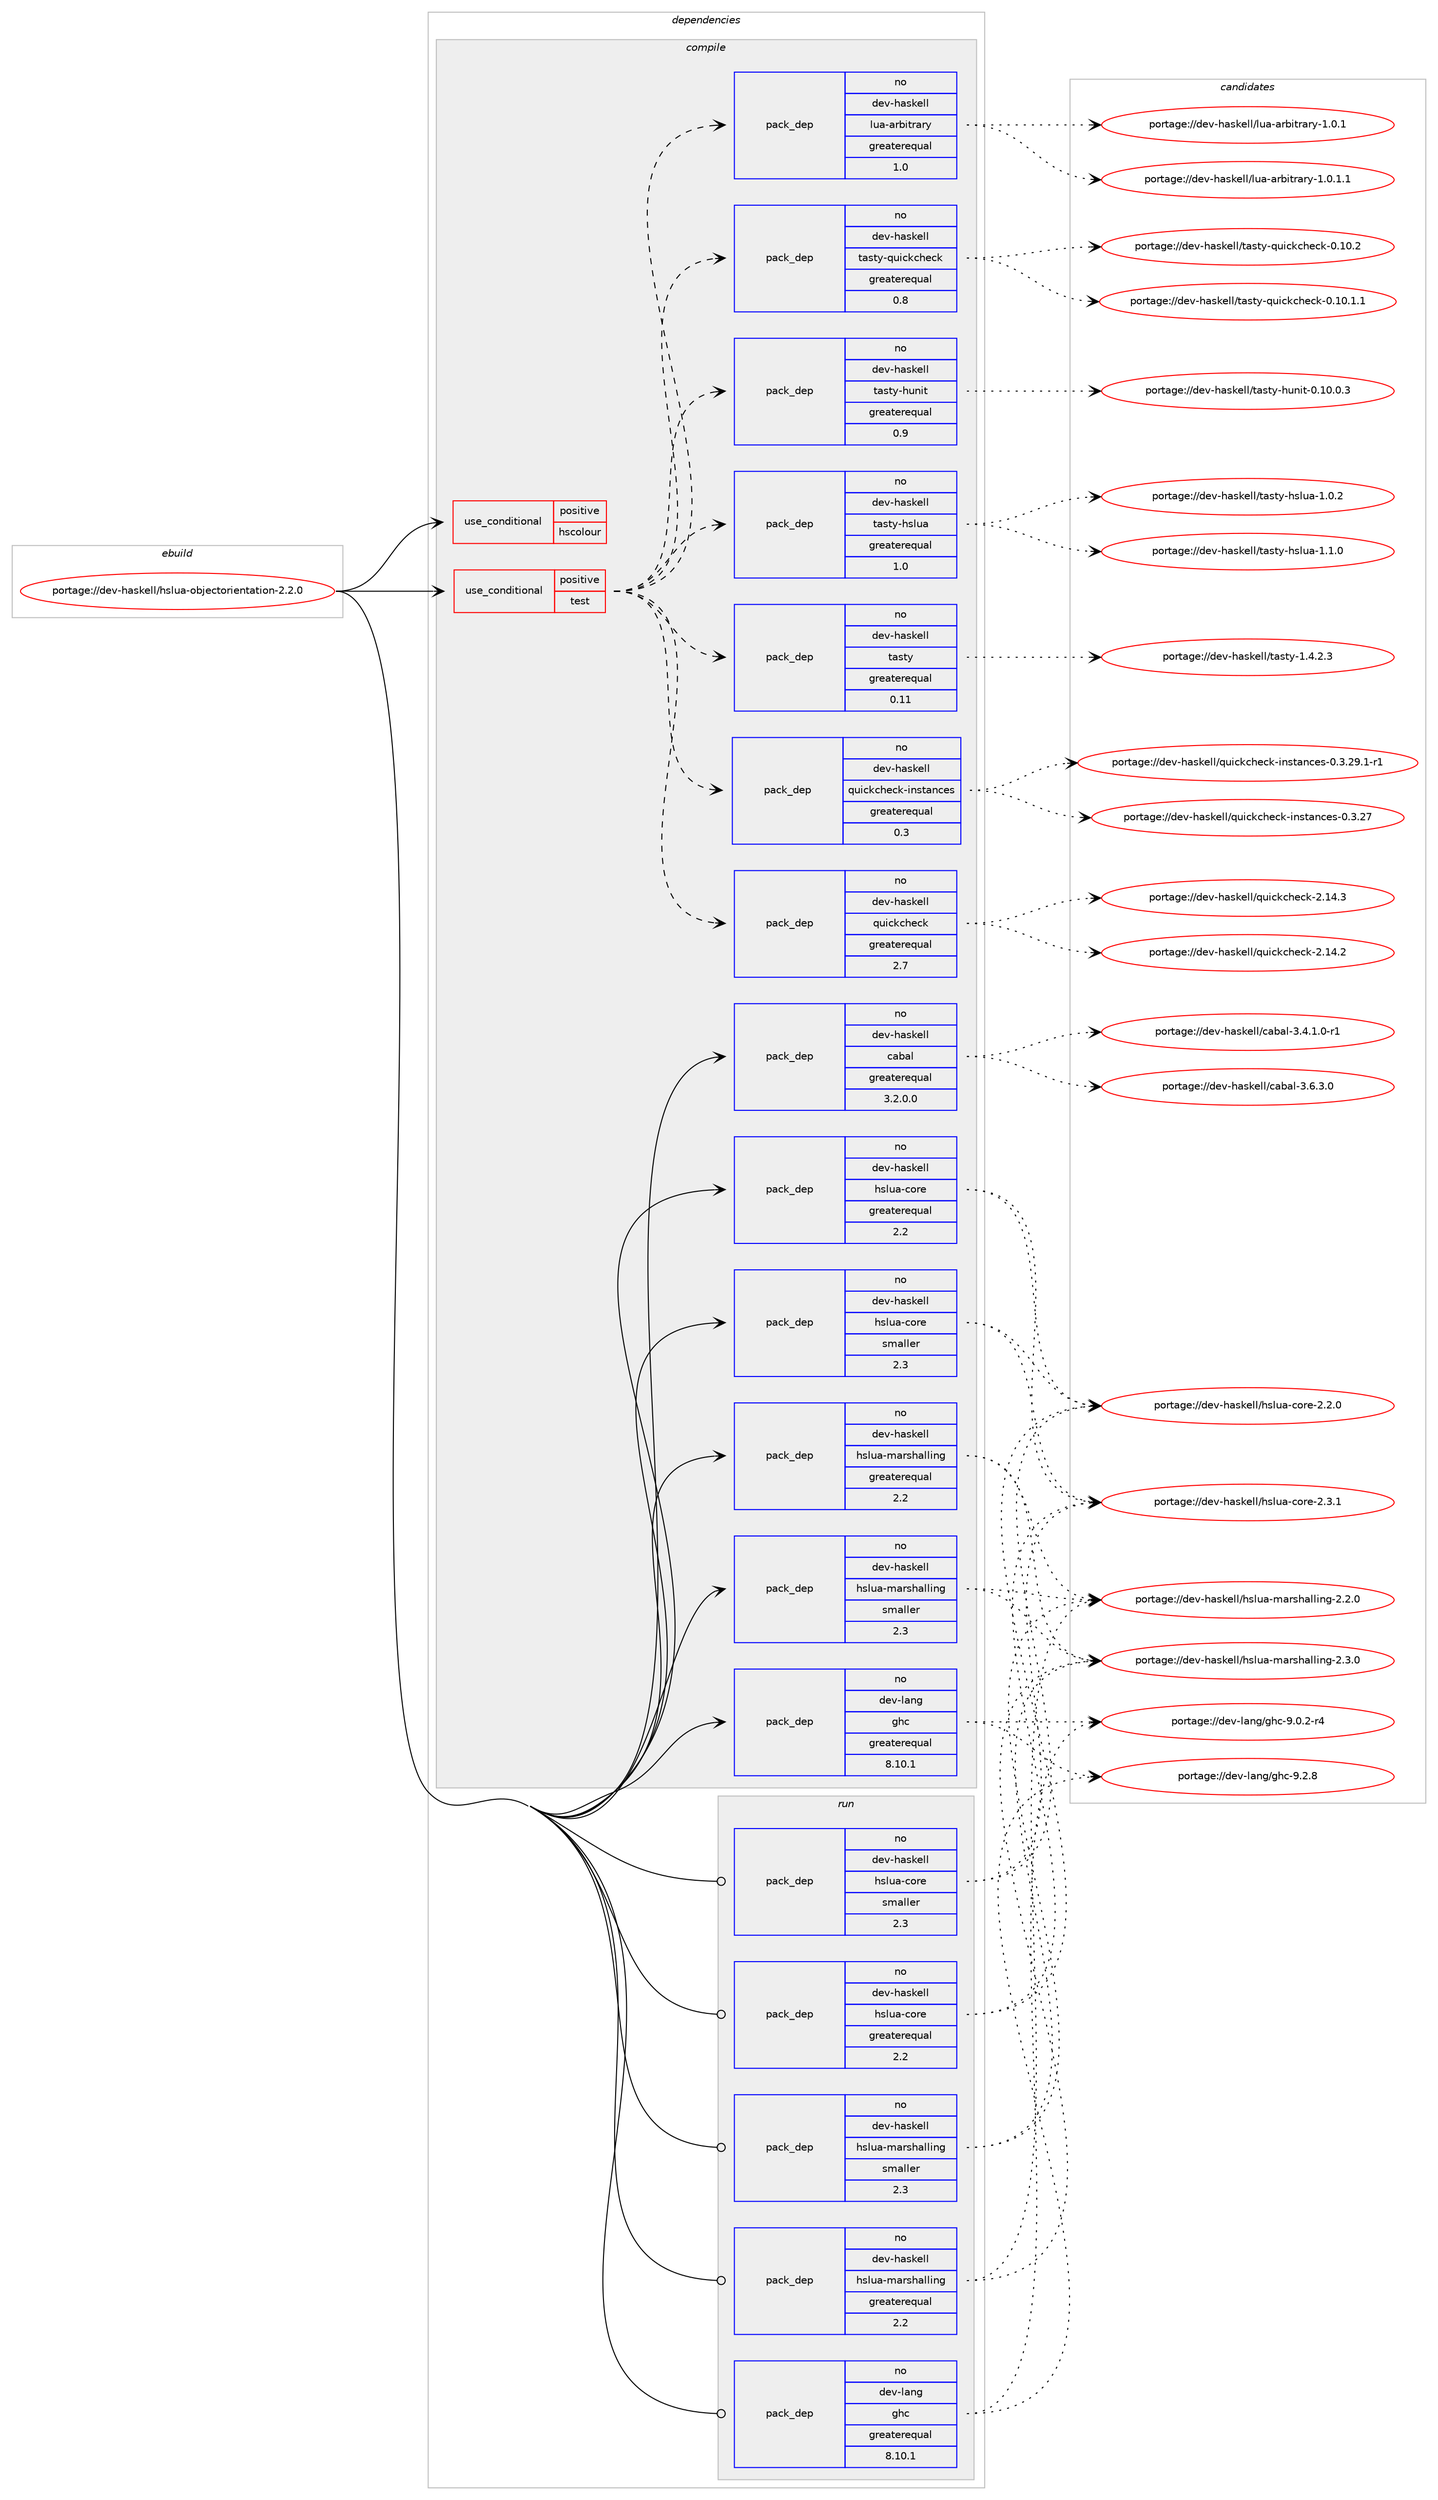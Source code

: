 digraph prolog {

# *************
# Graph options
# *************

newrank=true;
concentrate=true;
compound=true;
graph [rankdir=LR,fontname=Helvetica,fontsize=10,ranksep=1.5];#, ranksep=2.5, nodesep=0.2];
edge  [arrowhead=vee];
node  [fontname=Helvetica,fontsize=10];

# **********
# The ebuild
# **********

subgraph cluster_leftcol {
color=gray;
rank=same;
label=<<i>ebuild</i>>;
id [label="portage://dev-haskell/hslua-objectorientation-2.2.0", color=red, width=4, href="../dev-haskell/hslua-objectorientation-2.2.0.svg"];
}

# ****************
# The dependencies
# ****************

subgraph cluster_midcol {
color=gray;
label=<<i>dependencies</i>>;
subgraph cluster_compile {
fillcolor="#eeeeee";
style=filled;
label=<<i>compile</i>>;
subgraph cond19930 {
dependency38745 [label=<<TABLE BORDER="0" CELLBORDER="1" CELLSPACING="0" CELLPADDING="4"><TR><TD ROWSPAN="3" CELLPADDING="10">use_conditional</TD></TR><TR><TD>positive</TD></TR><TR><TD>hscolour</TD></TR></TABLE>>, shape=none, color=red];
# *** BEGIN UNKNOWN DEPENDENCY TYPE (TODO) ***
# dependency38745 -> package_dependency(portage://dev-haskell/hslua-objectorientation-2.2.0,install,no,dev-haskell,hscolour,none,[,,],[],[])
# *** END UNKNOWN DEPENDENCY TYPE (TODO) ***

}
id:e -> dependency38745:w [weight=20,style="solid",arrowhead="vee"];
subgraph cond19931 {
dependency38746 [label=<<TABLE BORDER="0" CELLBORDER="1" CELLSPACING="0" CELLPADDING="4"><TR><TD ROWSPAN="3" CELLPADDING="10">use_conditional</TD></TR><TR><TD>positive</TD></TR><TR><TD>test</TD></TR></TABLE>>, shape=none, color=red];
subgraph pack17849 {
dependency38747 [label=<<TABLE BORDER="0" CELLBORDER="1" CELLSPACING="0" CELLPADDING="4" WIDTH="220"><TR><TD ROWSPAN="6" CELLPADDING="30">pack_dep</TD></TR><TR><TD WIDTH="110">no</TD></TR><TR><TD>dev-haskell</TD></TR><TR><TD>lua-arbitrary</TD></TR><TR><TD>greaterequal</TD></TR><TR><TD>1.0</TD></TR></TABLE>>, shape=none, color=blue];
}
dependency38746:e -> dependency38747:w [weight=20,style="dashed",arrowhead="vee"];
subgraph pack17850 {
dependency38748 [label=<<TABLE BORDER="0" CELLBORDER="1" CELLSPACING="0" CELLPADDING="4" WIDTH="220"><TR><TD ROWSPAN="6" CELLPADDING="30">pack_dep</TD></TR><TR><TD WIDTH="110">no</TD></TR><TR><TD>dev-haskell</TD></TR><TR><TD>quickcheck</TD></TR><TR><TD>greaterequal</TD></TR><TR><TD>2.7</TD></TR></TABLE>>, shape=none, color=blue];
}
dependency38746:e -> dependency38748:w [weight=20,style="dashed",arrowhead="vee"];
subgraph pack17851 {
dependency38749 [label=<<TABLE BORDER="0" CELLBORDER="1" CELLSPACING="0" CELLPADDING="4" WIDTH="220"><TR><TD ROWSPAN="6" CELLPADDING="30">pack_dep</TD></TR><TR><TD WIDTH="110">no</TD></TR><TR><TD>dev-haskell</TD></TR><TR><TD>quickcheck-instances</TD></TR><TR><TD>greaterequal</TD></TR><TR><TD>0.3</TD></TR></TABLE>>, shape=none, color=blue];
}
dependency38746:e -> dependency38749:w [weight=20,style="dashed",arrowhead="vee"];
subgraph pack17852 {
dependency38750 [label=<<TABLE BORDER="0" CELLBORDER="1" CELLSPACING="0" CELLPADDING="4" WIDTH="220"><TR><TD ROWSPAN="6" CELLPADDING="30">pack_dep</TD></TR><TR><TD WIDTH="110">no</TD></TR><TR><TD>dev-haskell</TD></TR><TR><TD>tasty</TD></TR><TR><TD>greaterequal</TD></TR><TR><TD>0.11</TD></TR></TABLE>>, shape=none, color=blue];
}
dependency38746:e -> dependency38750:w [weight=20,style="dashed",arrowhead="vee"];
subgraph pack17853 {
dependency38751 [label=<<TABLE BORDER="0" CELLBORDER="1" CELLSPACING="0" CELLPADDING="4" WIDTH="220"><TR><TD ROWSPAN="6" CELLPADDING="30">pack_dep</TD></TR><TR><TD WIDTH="110">no</TD></TR><TR><TD>dev-haskell</TD></TR><TR><TD>tasty-hslua</TD></TR><TR><TD>greaterequal</TD></TR><TR><TD>1.0</TD></TR></TABLE>>, shape=none, color=blue];
}
dependency38746:e -> dependency38751:w [weight=20,style="dashed",arrowhead="vee"];
subgraph pack17854 {
dependency38752 [label=<<TABLE BORDER="0" CELLBORDER="1" CELLSPACING="0" CELLPADDING="4" WIDTH="220"><TR><TD ROWSPAN="6" CELLPADDING="30">pack_dep</TD></TR><TR><TD WIDTH="110">no</TD></TR><TR><TD>dev-haskell</TD></TR><TR><TD>tasty-hunit</TD></TR><TR><TD>greaterequal</TD></TR><TR><TD>0.9</TD></TR></TABLE>>, shape=none, color=blue];
}
dependency38746:e -> dependency38752:w [weight=20,style="dashed",arrowhead="vee"];
subgraph pack17855 {
dependency38753 [label=<<TABLE BORDER="0" CELLBORDER="1" CELLSPACING="0" CELLPADDING="4" WIDTH="220"><TR><TD ROWSPAN="6" CELLPADDING="30">pack_dep</TD></TR><TR><TD WIDTH="110">no</TD></TR><TR><TD>dev-haskell</TD></TR><TR><TD>tasty-quickcheck</TD></TR><TR><TD>greaterequal</TD></TR><TR><TD>0.8</TD></TR></TABLE>>, shape=none, color=blue];
}
dependency38746:e -> dependency38753:w [weight=20,style="dashed",arrowhead="vee"];
}
id:e -> dependency38746:w [weight=20,style="solid",arrowhead="vee"];
subgraph pack17856 {
dependency38754 [label=<<TABLE BORDER="0" CELLBORDER="1" CELLSPACING="0" CELLPADDING="4" WIDTH="220"><TR><TD ROWSPAN="6" CELLPADDING="30">pack_dep</TD></TR><TR><TD WIDTH="110">no</TD></TR><TR><TD>dev-haskell</TD></TR><TR><TD>cabal</TD></TR><TR><TD>greaterequal</TD></TR><TR><TD>3.2.0.0</TD></TR></TABLE>>, shape=none, color=blue];
}
id:e -> dependency38754:w [weight=20,style="solid",arrowhead="vee"];
subgraph pack17857 {
dependency38755 [label=<<TABLE BORDER="0" CELLBORDER="1" CELLSPACING="0" CELLPADDING="4" WIDTH="220"><TR><TD ROWSPAN="6" CELLPADDING="30">pack_dep</TD></TR><TR><TD WIDTH="110">no</TD></TR><TR><TD>dev-haskell</TD></TR><TR><TD>hslua-core</TD></TR><TR><TD>greaterequal</TD></TR><TR><TD>2.2</TD></TR></TABLE>>, shape=none, color=blue];
}
id:e -> dependency38755:w [weight=20,style="solid",arrowhead="vee"];
subgraph pack17858 {
dependency38756 [label=<<TABLE BORDER="0" CELLBORDER="1" CELLSPACING="0" CELLPADDING="4" WIDTH="220"><TR><TD ROWSPAN="6" CELLPADDING="30">pack_dep</TD></TR><TR><TD WIDTH="110">no</TD></TR><TR><TD>dev-haskell</TD></TR><TR><TD>hslua-core</TD></TR><TR><TD>smaller</TD></TR><TR><TD>2.3</TD></TR></TABLE>>, shape=none, color=blue];
}
id:e -> dependency38756:w [weight=20,style="solid",arrowhead="vee"];
subgraph pack17859 {
dependency38757 [label=<<TABLE BORDER="0" CELLBORDER="1" CELLSPACING="0" CELLPADDING="4" WIDTH="220"><TR><TD ROWSPAN="6" CELLPADDING="30">pack_dep</TD></TR><TR><TD WIDTH="110">no</TD></TR><TR><TD>dev-haskell</TD></TR><TR><TD>hslua-marshalling</TD></TR><TR><TD>greaterequal</TD></TR><TR><TD>2.2</TD></TR></TABLE>>, shape=none, color=blue];
}
id:e -> dependency38757:w [weight=20,style="solid",arrowhead="vee"];
subgraph pack17860 {
dependency38758 [label=<<TABLE BORDER="0" CELLBORDER="1" CELLSPACING="0" CELLPADDING="4" WIDTH="220"><TR><TD ROWSPAN="6" CELLPADDING="30">pack_dep</TD></TR><TR><TD WIDTH="110">no</TD></TR><TR><TD>dev-haskell</TD></TR><TR><TD>hslua-marshalling</TD></TR><TR><TD>smaller</TD></TR><TR><TD>2.3</TD></TR></TABLE>>, shape=none, color=blue];
}
id:e -> dependency38758:w [weight=20,style="solid",arrowhead="vee"];
subgraph pack17861 {
dependency38759 [label=<<TABLE BORDER="0" CELLBORDER="1" CELLSPACING="0" CELLPADDING="4" WIDTH="220"><TR><TD ROWSPAN="6" CELLPADDING="30">pack_dep</TD></TR><TR><TD WIDTH="110">no</TD></TR><TR><TD>dev-lang</TD></TR><TR><TD>ghc</TD></TR><TR><TD>greaterequal</TD></TR><TR><TD>8.10.1</TD></TR></TABLE>>, shape=none, color=blue];
}
id:e -> dependency38759:w [weight=20,style="solid",arrowhead="vee"];
}
subgraph cluster_compileandrun {
fillcolor="#eeeeee";
style=filled;
label=<<i>compile and run</i>>;
}
subgraph cluster_run {
fillcolor="#eeeeee";
style=filled;
label=<<i>run</i>>;
subgraph pack17862 {
dependency38760 [label=<<TABLE BORDER="0" CELLBORDER="1" CELLSPACING="0" CELLPADDING="4" WIDTH="220"><TR><TD ROWSPAN="6" CELLPADDING="30">pack_dep</TD></TR><TR><TD WIDTH="110">no</TD></TR><TR><TD>dev-haskell</TD></TR><TR><TD>hslua-core</TD></TR><TR><TD>greaterequal</TD></TR><TR><TD>2.2</TD></TR></TABLE>>, shape=none, color=blue];
}
id:e -> dependency38760:w [weight=20,style="solid",arrowhead="odot"];
subgraph pack17863 {
dependency38761 [label=<<TABLE BORDER="0" CELLBORDER="1" CELLSPACING="0" CELLPADDING="4" WIDTH="220"><TR><TD ROWSPAN="6" CELLPADDING="30">pack_dep</TD></TR><TR><TD WIDTH="110">no</TD></TR><TR><TD>dev-haskell</TD></TR><TR><TD>hslua-core</TD></TR><TR><TD>smaller</TD></TR><TR><TD>2.3</TD></TR></TABLE>>, shape=none, color=blue];
}
id:e -> dependency38761:w [weight=20,style="solid",arrowhead="odot"];
subgraph pack17864 {
dependency38762 [label=<<TABLE BORDER="0" CELLBORDER="1" CELLSPACING="0" CELLPADDING="4" WIDTH="220"><TR><TD ROWSPAN="6" CELLPADDING="30">pack_dep</TD></TR><TR><TD WIDTH="110">no</TD></TR><TR><TD>dev-haskell</TD></TR><TR><TD>hslua-marshalling</TD></TR><TR><TD>greaterequal</TD></TR><TR><TD>2.2</TD></TR></TABLE>>, shape=none, color=blue];
}
id:e -> dependency38762:w [weight=20,style="solid",arrowhead="odot"];
subgraph pack17865 {
dependency38763 [label=<<TABLE BORDER="0" CELLBORDER="1" CELLSPACING="0" CELLPADDING="4" WIDTH="220"><TR><TD ROWSPAN="6" CELLPADDING="30">pack_dep</TD></TR><TR><TD WIDTH="110">no</TD></TR><TR><TD>dev-haskell</TD></TR><TR><TD>hslua-marshalling</TD></TR><TR><TD>smaller</TD></TR><TR><TD>2.3</TD></TR></TABLE>>, shape=none, color=blue];
}
id:e -> dependency38763:w [weight=20,style="solid",arrowhead="odot"];
subgraph pack17866 {
dependency38764 [label=<<TABLE BORDER="0" CELLBORDER="1" CELLSPACING="0" CELLPADDING="4" WIDTH="220"><TR><TD ROWSPAN="6" CELLPADDING="30">pack_dep</TD></TR><TR><TD WIDTH="110">no</TD></TR><TR><TD>dev-lang</TD></TR><TR><TD>ghc</TD></TR><TR><TD>greaterequal</TD></TR><TR><TD>8.10.1</TD></TR></TABLE>>, shape=none, color=blue];
}
id:e -> dependency38764:w [weight=20,style="solid",arrowhead="odot"];
# *** BEGIN UNKNOWN DEPENDENCY TYPE (TODO) ***
# id -> package_dependency(portage://dev-haskell/hslua-objectorientation-2.2.0,run,no,dev-lang,ghc,none,[,,],any_same_slot,[use(optenable(profile),none)])
# *** END UNKNOWN DEPENDENCY TYPE (TODO) ***

}
}

# **************
# The candidates
# **************

subgraph cluster_choices {
rank=same;
color=gray;
label=<<i>candidates</i>>;

subgraph choice17849 {
color=black;
nodesep=1;
choice1001011184510497115107101108108471081179745971149810511611497114121454946484649 [label="portage://dev-haskell/lua-arbitrary-1.0.1", color=red, width=4,href="../dev-haskell/lua-arbitrary-1.0.1.svg"];
choice10010111845104971151071011081084710811797459711498105116114971141214549464846494649 [label="portage://dev-haskell/lua-arbitrary-1.0.1.1", color=red, width=4,href="../dev-haskell/lua-arbitrary-1.0.1.1.svg"];
dependency38747:e -> choice1001011184510497115107101108108471081179745971149810511611497114121454946484649:w [style=dotted,weight="100"];
dependency38747:e -> choice10010111845104971151071011081084710811797459711498105116114971141214549464846494649:w [style=dotted,weight="100"];
}
subgraph choice17850 {
color=black;
nodesep=1;
choice10010111845104971151071011081084711311710599107991041019910745504649524650 [label="portage://dev-haskell/quickcheck-2.14.2", color=red, width=4,href="../dev-haskell/quickcheck-2.14.2.svg"];
choice10010111845104971151071011081084711311710599107991041019910745504649524651 [label="portage://dev-haskell/quickcheck-2.14.3", color=red, width=4,href="../dev-haskell/quickcheck-2.14.3.svg"];
dependency38748:e -> choice10010111845104971151071011081084711311710599107991041019910745504649524650:w [style=dotted,weight="100"];
dependency38748:e -> choice10010111845104971151071011081084711311710599107991041019910745504649524651:w [style=dotted,weight="100"];
}
subgraph choice17851 {
color=black;
nodesep=1;
choice10010111845104971151071011081084711311710599107991041019910745105110115116971109910111545484651465055 [label="portage://dev-haskell/quickcheck-instances-0.3.27", color=red, width=4,href="../dev-haskell/quickcheck-instances-0.3.27.svg"];
choice1001011184510497115107101108108471131171059910799104101991074510511011511697110991011154548465146505746494511449 [label="portage://dev-haskell/quickcheck-instances-0.3.29.1-r1", color=red, width=4,href="../dev-haskell/quickcheck-instances-0.3.29.1-r1.svg"];
dependency38749:e -> choice10010111845104971151071011081084711311710599107991041019910745105110115116971109910111545484651465055:w [style=dotted,weight="100"];
dependency38749:e -> choice1001011184510497115107101108108471131171059910799104101991074510511011511697110991011154548465146505746494511449:w [style=dotted,weight="100"];
}
subgraph choice17852 {
color=black;
nodesep=1;
choice100101118451049711510710110810847116971151161214549465246504651 [label="portage://dev-haskell/tasty-1.4.2.3", color=red, width=4,href="../dev-haskell/tasty-1.4.2.3.svg"];
dependency38750:e -> choice100101118451049711510710110810847116971151161214549465246504651:w [style=dotted,weight="100"];
}
subgraph choice17853 {
color=black;
nodesep=1;
choice100101118451049711510710110810847116971151161214510411510811797454946484650 [label="portage://dev-haskell/tasty-hslua-1.0.2", color=red, width=4,href="../dev-haskell/tasty-hslua-1.0.2.svg"];
choice100101118451049711510710110810847116971151161214510411510811797454946494648 [label="portage://dev-haskell/tasty-hslua-1.1.0", color=red, width=4,href="../dev-haskell/tasty-hslua-1.1.0.svg"];
dependency38751:e -> choice100101118451049711510710110810847116971151161214510411510811797454946484650:w [style=dotted,weight="100"];
dependency38751:e -> choice100101118451049711510710110810847116971151161214510411510811797454946494648:w [style=dotted,weight="100"];
}
subgraph choice17854 {
color=black;
nodesep=1;
choice1001011184510497115107101108108471169711511612145104117110105116454846494846484651 [label="portage://dev-haskell/tasty-hunit-0.10.0.3", color=red, width=4,href="../dev-haskell/tasty-hunit-0.10.0.3.svg"];
dependency38752:e -> choice1001011184510497115107101108108471169711511612145104117110105116454846494846484651:w [style=dotted,weight="100"];
}
subgraph choice17855 {
color=black;
nodesep=1;
choice1001011184510497115107101108108471169711511612145113117105991079910410199107454846494846494649 [label="portage://dev-haskell/tasty-quickcheck-0.10.1.1", color=red, width=4,href="../dev-haskell/tasty-quickcheck-0.10.1.1.svg"];
choice100101118451049711510710110810847116971151161214511311710599107991041019910745484649484650 [label="portage://dev-haskell/tasty-quickcheck-0.10.2", color=red, width=4,href="../dev-haskell/tasty-quickcheck-0.10.2.svg"];
dependency38753:e -> choice1001011184510497115107101108108471169711511612145113117105991079910410199107454846494846494649:w [style=dotted,weight="100"];
dependency38753:e -> choice100101118451049711510710110810847116971151161214511311710599107991041019910745484649484650:w [style=dotted,weight="100"];
}
subgraph choice17856 {
color=black;
nodesep=1;
choice1001011184510497115107101108108479997989710845514652464946484511449 [label="portage://dev-haskell/cabal-3.4.1.0-r1", color=red, width=4,href="../dev-haskell/cabal-3.4.1.0-r1.svg"];
choice100101118451049711510710110810847999798971084551465446514648 [label="portage://dev-haskell/cabal-3.6.3.0", color=red, width=4,href="../dev-haskell/cabal-3.6.3.0.svg"];
dependency38754:e -> choice1001011184510497115107101108108479997989710845514652464946484511449:w [style=dotted,weight="100"];
dependency38754:e -> choice100101118451049711510710110810847999798971084551465446514648:w [style=dotted,weight="100"];
}
subgraph choice17857 {
color=black;
nodesep=1;
choice100101118451049711510710110810847104115108117974599111114101455046504648 [label="portage://dev-haskell/hslua-core-2.2.0", color=red, width=4,href="../dev-haskell/hslua-core-2.2.0.svg"];
choice100101118451049711510710110810847104115108117974599111114101455046514649 [label="portage://dev-haskell/hslua-core-2.3.1", color=red, width=4,href="../dev-haskell/hslua-core-2.3.1.svg"];
dependency38755:e -> choice100101118451049711510710110810847104115108117974599111114101455046504648:w [style=dotted,weight="100"];
dependency38755:e -> choice100101118451049711510710110810847104115108117974599111114101455046514649:w [style=dotted,weight="100"];
}
subgraph choice17858 {
color=black;
nodesep=1;
choice100101118451049711510710110810847104115108117974599111114101455046504648 [label="portage://dev-haskell/hslua-core-2.2.0", color=red, width=4,href="../dev-haskell/hslua-core-2.2.0.svg"];
choice100101118451049711510710110810847104115108117974599111114101455046514649 [label="portage://dev-haskell/hslua-core-2.3.1", color=red, width=4,href="../dev-haskell/hslua-core-2.3.1.svg"];
dependency38756:e -> choice100101118451049711510710110810847104115108117974599111114101455046504648:w [style=dotted,weight="100"];
dependency38756:e -> choice100101118451049711510710110810847104115108117974599111114101455046514649:w [style=dotted,weight="100"];
}
subgraph choice17859 {
color=black;
nodesep=1;
choice10010111845104971151071011081084710411510811797451099711411510497108108105110103455046504648 [label="portage://dev-haskell/hslua-marshalling-2.2.0", color=red, width=4,href="../dev-haskell/hslua-marshalling-2.2.0.svg"];
choice10010111845104971151071011081084710411510811797451099711411510497108108105110103455046514648 [label="portage://dev-haskell/hslua-marshalling-2.3.0", color=red, width=4,href="../dev-haskell/hslua-marshalling-2.3.0.svg"];
dependency38757:e -> choice10010111845104971151071011081084710411510811797451099711411510497108108105110103455046504648:w [style=dotted,weight="100"];
dependency38757:e -> choice10010111845104971151071011081084710411510811797451099711411510497108108105110103455046514648:w [style=dotted,weight="100"];
}
subgraph choice17860 {
color=black;
nodesep=1;
choice10010111845104971151071011081084710411510811797451099711411510497108108105110103455046504648 [label="portage://dev-haskell/hslua-marshalling-2.2.0", color=red, width=4,href="../dev-haskell/hslua-marshalling-2.2.0.svg"];
choice10010111845104971151071011081084710411510811797451099711411510497108108105110103455046514648 [label="portage://dev-haskell/hslua-marshalling-2.3.0", color=red, width=4,href="../dev-haskell/hslua-marshalling-2.3.0.svg"];
dependency38758:e -> choice10010111845104971151071011081084710411510811797451099711411510497108108105110103455046504648:w [style=dotted,weight="100"];
dependency38758:e -> choice10010111845104971151071011081084710411510811797451099711411510497108108105110103455046514648:w [style=dotted,weight="100"];
}
subgraph choice17861 {
color=black;
nodesep=1;
choice100101118451089711010347103104994557464846504511452 [label="portage://dev-lang/ghc-9.0.2-r4", color=red, width=4,href="../dev-lang/ghc-9.0.2-r4.svg"];
choice10010111845108971101034710310499455746504656 [label="portage://dev-lang/ghc-9.2.8", color=red, width=4,href="../dev-lang/ghc-9.2.8.svg"];
dependency38759:e -> choice100101118451089711010347103104994557464846504511452:w [style=dotted,weight="100"];
dependency38759:e -> choice10010111845108971101034710310499455746504656:w [style=dotted,weight="100"];
}
subgraph choice17862 {
color=black;
nodesep=1;
choice100101118451049711510710110810847104115108117974599111114101455046504648 [label="portage://dev-haskell/hslua-core-2.2.0", color=red, width=4,href="../dev-haskell/hslua-core-2.2.0.svg"];
choice100101118451049711510710110810847104115108117974599111114101455046514649 [label="portage://dev-haskell/hslua-core-2.3.1", color=red, width=4,href="../dev-haskell/hslua-core-2.3.1.svg"];
dependency38760:e -> choice100101118451049711510710110810847104115108117974599111114101455046504648:w [style=dotted,weight="100"];
dependency38760:e -> choice100101118451049711510710110810847104115108117974599111114101455046514649:w [style=dotted,weight="100"];
}
subgraph choice17863 {
color=black;
nodesep=1;
choice100101118451049711510710110810847104115108117974599111114101455046504648 [label="portage://dev-haskell/hslua-core-2.2.0", color=red, width=4,href="../dev-haskell/hslua-core-2.2.0.svg"];
choice100101118451049711510710110810847104115108117974599111114101455046514649 [label="portage://dev-haskell/hslua-core-2.3.1", color=red, width=4,href="../dev-haskell/hslua-core-2.3.1.svg"];
dependency38761:e -> choice100101118451049711510710110810847104115108117974599111114101455046504648:w [style=dotted,weight="100"];
dependency38761:e -> choice100101118451049711510710110810847104115108117974599111114101455046514649:w [style=dotted,weight="100"];
}
subgraph choice17864 {
color=black;
nodesep=1;
choice10010111845104971151071011081084710411510811797451099711411510497108108105110103455046504648 [label="portage://dev-haskell/hslua-marshalling-2.2.0", color=red, width=4,href="../dev-haskell/hslua-marshalling-2.2.0.svg"];
choice10010111845104971151071011081084710411510811797451099711411510497108108105110103455046514648 [label="portage://dev-haskell/hslua-marshalling-2.3.0", color=red, width=4,href="../dev-haskell/hslua-marshalling-2.3.0.svg"];
dependency38762:e -> choice10010111845104971151071011081084710411510811797451099711411510497108108105110103455046504648:w [style=dotted,weight="100"];
dependency38762:e -> choice10010111845104971151071011081084710411510811797451099711411510497108108105110103455046514648:w [style=dotted,weight="100"];
}
subgraph choice17865 {
color=black;
nodesep=1;
choice10010111845104971151071011081084710411510811797451099711411510497108108105110103455046504648 [label="portage://dev-haskell/hslua-marshalling-2.2.0", color=red, width=4,href="../dev-haskell/hslua-marshalling-2.2.0.svg"];
choice10010111845104971151071011081084710411510811797451099711411510497108108105110103455046514648 [label="portage://dev-haskell/hslua-marshalling-2.3.0", color=red, width=4,href="../dev-haskell/hslua-marshalling-2.3.0.svg"];
dependency38763:e -> choice10010111845104971151071011081084710411510811797451099711411510497108108105110103455046504648:w [style=dotted,weight="100"];
dependency38763:e -> choice10010111845104971151071011081084710411510811797451099711411510497108108105110103455046514648:w [style=dotted,weight="100"];
}
subgraph choice17866 {
color=black;
nodesep=1;
choice100101118451089711010347103104994557464846504511452 [label="portage://dev-lang/ghc-9.0.2-r4", color=red, width=4,href="../dev-lang/ghc-9.0.2-r4.svg"];
choice10010111845108971101034710310499455746504656 [label="portage://dev-lang/ghc-9.2.8", color=red, width=4,href="../dev-lang/ghc-9.2.8.svg"];
dependency38764:e -> choice100101118451089711010347103104994557464846504511452:w [style=dotted,weight="100"];
dependency38764:e -> choice10010111845108971101034710310499455746504656:w [style=dotted,weight="100"];
}
}

}

